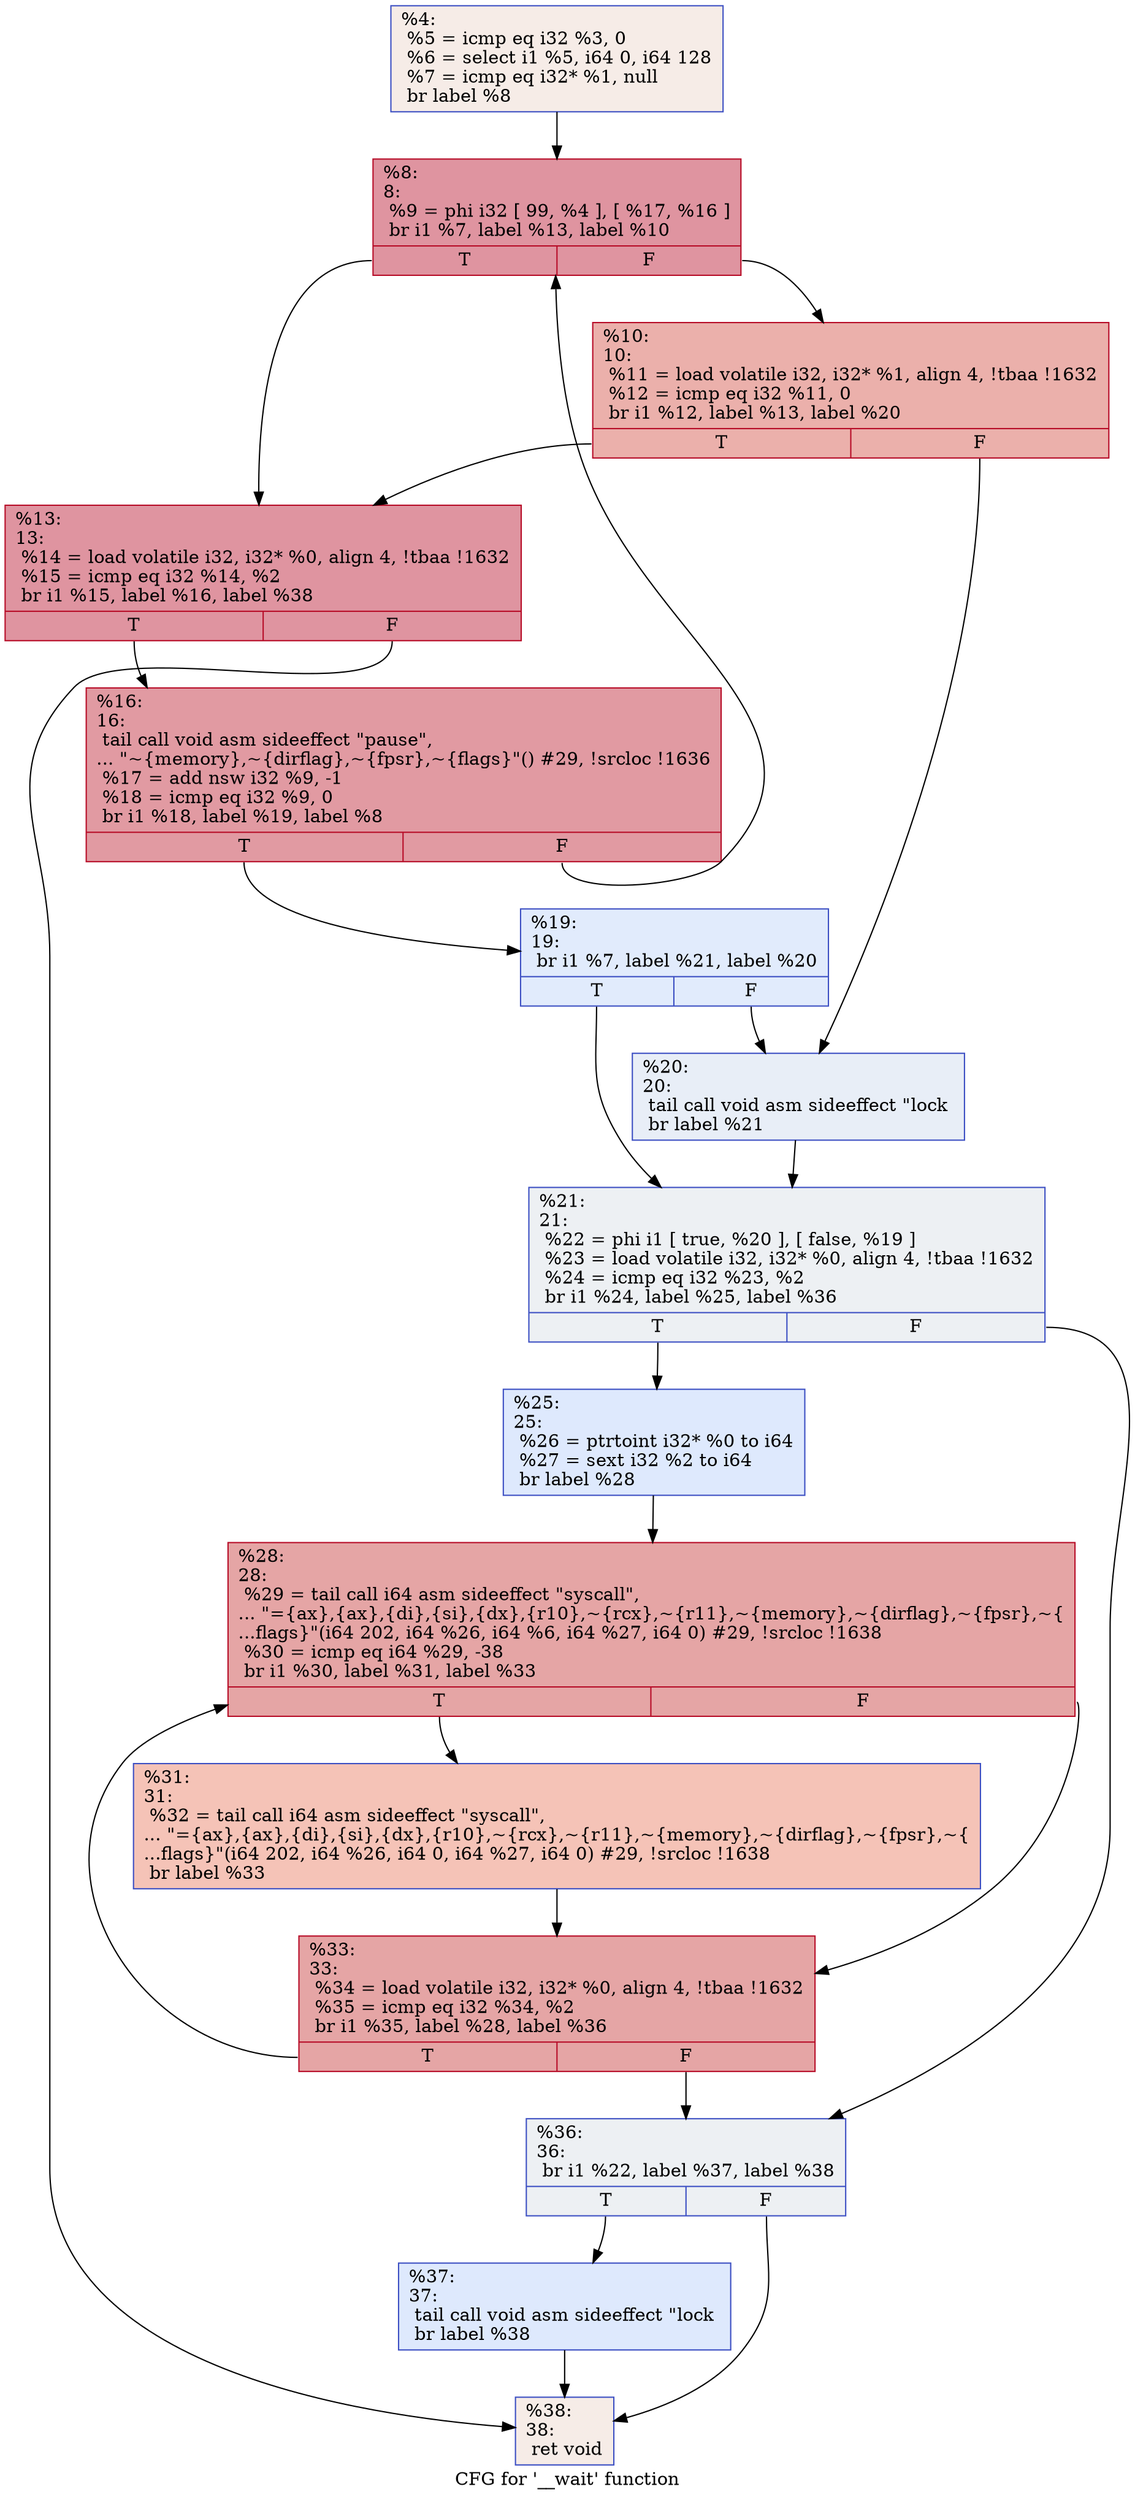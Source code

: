 digraph "CFG for '__wait' function" {
	label="CFG for '__wait' function";

	Node0x172dc40 [shape=record,color="#3d50c3ff", style=filled, fillcolor="#ead5c970",label="{%4:\l  %5 = icmp eq i32 %3, 0\l  %6 = select i1 %5, i64 0, i64 128\l  %7 = icmp eq i32* %1, null\l  br label %8\l}"];
	Node0x172dc40 -> Node0x172e1b0;
	Node0x172e1b0 [shape=record,color="#b70d28ff", style=filled, fillcolor="#b70d2870",label="{%8:\l8:                                                \l  %9 = phi i32 [ 99, %4 ], [ %17, %16 ]\l  br i1 %7, label %13, label %10\l|{<s0>T|<s1>F}}"];
	Node0x172e1b0:s0 -> Node0x172f880;
	Node0x172e1b0:s1 -> Node0x172f830;
	Node0x172f830 [shape=record,color="#b70d28ff", style=filled, fillcolor="#d24b4070",label="{%10:\l10:                                               \l  %11 = load volatile i32, i32* %1, align 4, !tbaa !1632\l  %12 = icmp eq i32 %11, 0\l  br i1 %12, label %13, label %20\l|{<s0>T|<s1>F}}"];
	Node0x172f830:s0 -> Node0x172f880;
	Node0x172f830:s1 -> Node0x172f970;
	Node0x172f880 [shape=record,color="#b70d28ff", style=filled, fillcolor="#b70d2870",label="{%13:\l13:                                               \l  %14 = load volatile i32, i32* %0, align 4, !tbaa !1632\l  %15 = icmp eq i32 %14, %2\l  br i1 %15, label %16, label %38\l|{<s0>T|<s1>F}}"];
	Node0x172f880:s0 -> Node0x172f8d0;
	Node0x172f880:s1 -> Node0x172fbf0;
	Node0x172f8d0 [shape=record,color="#b70d28ff", style=filled, fillcolor="#bb1b2c70",label="{%16:\l16:                                               \l  tail call void asm sideeffect \"pause\",\l... \"~\{memory\},~\{dirflag\},~\{fpsr\},~\{flags\}\"() #29, !srcloc !1636\l  %17 = add nsw i32 %9, -1\l  %18 = icmp eq i32 %9, 0\l  br i1 %18, label %19, label %8\l|{<s0>T|<s1>F}}"];
	Node0x172f8d0:s0 -> Node0x172f920;
	Node0x172f8d0:s1 -> Node0x172e1b0;
	Node0x172f920 [shape=record,color="#3d50c3ff", style=filled, fillcolor="#bbd1f870",label="{%19:\l19:                                               \l  br i1 %7, label %21, label %20\l|{<s0>T|<s1>F}}"];
	Node0x172f920:s0 -> Node0x172f9c0;
	Node0x172f920:s1 -> Node0x172f970;
	Node0x172f970 [shape=record,color="#3d50c3ff", style=filled, fillcolor="#cbd8ee70",label="{%20:\l20:                                               \l  tail call void asm sideeffect \"lock \l  br label %21\l}"];
	Node0x172f970 -> Node0x172f9c0;
	Node0x172f9c0 [shape=record,color="#3d50c3ff", style=filled, fillcolor="#d6dce470",label="{%21:\l21:                                               \l  %22 = phi i1 [ true, %20 ], [ false, %19 ]\l  %23 = load volatile i32, i32* %0, align 4, !tbaa !1632\l  %24 = icmp eq i32 %23, %2\l  br i1 %24, label %25, label %36\l|{<s0>T|<s1>F}}"];
	Node0x172f9c0:s0 -> Node0x172fa10;
	Node0x172f9c0:s1 -> Node0x172fb50;
	Node0x172fa10 [shape=record,color="#3d50c3ff", style=filled, fillcolor="#b5cdfa70",label="{%25:\l25:                                               \l  %26 = ptrtoint i32* %0 to i64\l  %27 = sext i32 %2 to i64\l  br label %28\l}"];
	Node0x172fa10 -> Node0x172fa60;
	Node0x172fa60 [shape=record,color="#b70d28ff", style=filled, fillcolor="#c5333470",label="{%28:\l28:                                               \l  %29 = tail call i64 asm sideeffect \"syscall\",\l... \"=\{ax\},\{ax\},\{di\},\{si\},\{dx\},\{r10\},~\{rcx\},~\{r11\},~\{memory\},~\{dirflag\},~\{fpsr\},~\{\l...flags\}\"(i64 202, i64 %26, i64 %6, i64 %27, i64 0) #29, !srcloc !1638\l  %30 = icmp eq i64 %29, -38\l  br i1 %30, label %31, label %33\l|{<s0>T|<s1>F}}"];
	Node0x172fa60:s0 -> Node0x172fab0;
	Node0x172fa60:s1 -> Node0x172fb00;
	Node0x172fab0 [shape=record,color="#3d50c3ff", style=filled, fillcolor="#e8765c70",label="{%31:\l31:                                               \l  %32 = tail call i64 asm sideeffect \"syscall\",\l... \"=\{ax\},\{ax\},\{di\},\{si\},\{dx\},\{r10\},~\{rcx\},~\{r11\},~\{memory\},~\{dirflag\},~\{fpsr\},~\{\l...flags\}\"(i64 202, i64 %26, i64 0, i64 %27, i64 0) #29, !srcloc !1638\l  br label %33\l}"];
	Node0x172fab0 -> Node0x172fb00;
	Node0x172fb00 [shape=record,color="#b70d28ff", style=filled, fillcolor="#c5333470",label="{%33:\l33:                                               \l  %34 = load volatile i32, i32* %0, align 4, !tbaa !1632\l  %35 = icmp eq i32 %34, %2\l  br i1 %35, label %28, label %36\l|{<s0>T|<s1>F}}"];
	Node0x172fb00:s0 -> Node0x172fa60;
	Node0x172fb00:s1 -> Node0x172fb50;
	Node0x172fb50 [shape=record,color="#3d50c3ff", style=filled, fillcolor="#d6dce470",label="{%36:\l36:                                               \l  br i1 %22, label %37, label %38\l|{<s0>T|<s1>F}}"];
	Node0x172fb50:s0 -> Node0x172fba0;
	Node0x172fb50:s1 -> Node0x172fbf0;
	Node0x172fba0 [shape=record,color="#3d50c3ff", style=filled, fillcolor="#b5cdfa70",label="{%37:\l37:                                               \l  tail call void asm sideeffect \"lock \l  br label %38\l}"];
	Node0x172fba0 -> Node0x172fbf0;
	Node0x172fbf0 [shape=record,color="#3d50c3ff", style=filled, fillcolor="#ead5c970",label="{%38:\l38:                                               \l  ret void\l}"];
}
